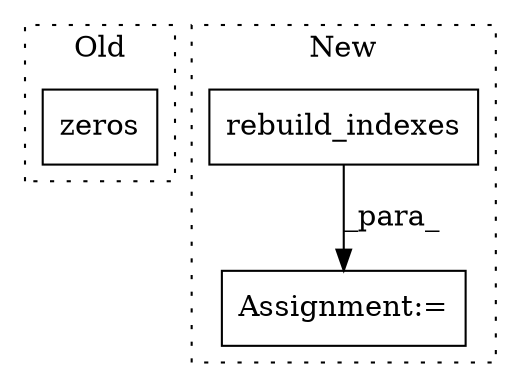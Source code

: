 digraph G {
subgraph cluster0 {
1 [label="zeros" a="32" s="2992,3003" l="6,1" shape="box"];
label = "Old";
style="dotted";
}
subgraph cluster1 {
2 [label="rebuild_indexes" a="32" s="2881,2903" l="16,1" shape="box"];
3 [label="Assignment:=" a="7" s="2875" l="1" shape="box"];
label = "New";
style="dotted";
}
2 -> 3 [label="_para_"];
}